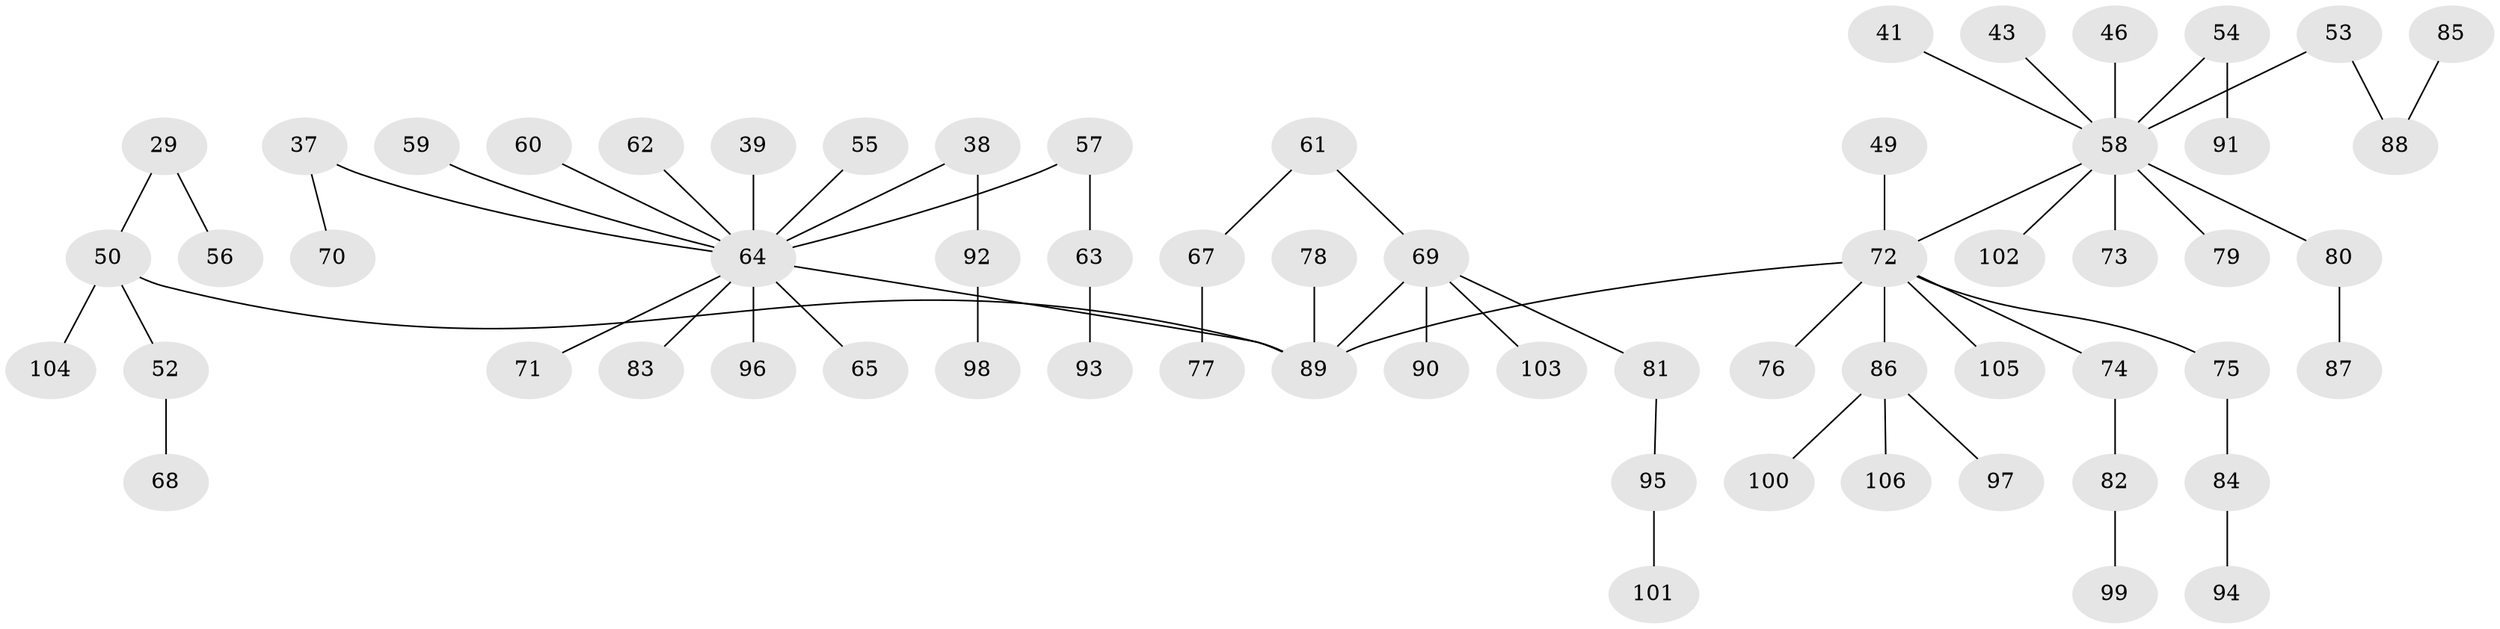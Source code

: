 // original degree distribution, {3: 0.1320754716981132, 6: 0.02830188679245283, 5: 0.018867924528301886, 2: 0.2641509433962264, 4: 0.05660377358490566, 1: 0.49056603773584906, 8: 0.009433962264150943}
// Generated by graph-tools (version 1.1) at 2025/55/03/04/25 21:55:42]
// undirected, 63 vertices, 62 edges
graph export_dot {
graph [start="1"]
  node [color=gray90,style=filled];
  29;
  37;
  38;
  39;
  41;
  43;
  46;
  49;
  50 [super="+15"];
  52 [super="+31"];
  53 [super="+20"];
  54;
  55;
  56;
  57;
  58 [super="+13+19+14+25+28+27+33+34"];
  59;
  60;
  61;
  62;
  63;
  64 [super="+47+36+21"];
  65;
  67;
  68;
  69 [super="+51"];
  70;
  71;
  72 [super="+45+66"];
  73;
  74;
  75;
  76;
  77;
  78;
  79;
  80;
  81;
  82;
  83;
  84;
  85;
  86 [super="+44"];
  87;
  88 [super="+32"];
  89 [super="+4"];
  90;
  91;
  92;
  93;
  94;
  95;
  96;
  97;
  98;
  99;
  100;
  101;
  102;
  103;
  104;
  105;
  106;
  29 -- 56;
  29 -- 50;
  37 -- 70;
  37 -- 64;
  38 -- 92;
  38 -- 64;
  39 -- 64;
  41 -- 58;
  43 -- 58;
  46 -- 58;
  49 -- 72;
  50 -- 104;
  50 -- 89;
  50 -- 52;
  52 -- 68;
  53 -- 58;
  53 -- 88;
  54 -- 91;
  54 -- 58;
  55 -- 64;
  57 -- 63;
  57 -- 64;
  58 -- 102;
  58 -- 79;
  58 -- 73;
  58 -- 72;
  58 -- 80;
  59 -- 64;
  60 -- 64;
  61 -- 67;
  61 -- 69;
  62 -- 64;
  63 -- 93;
  64 -- 65;
  64 -- 71;
  64 -- 89;
  64 -- 96;
  64 -- 83;
  67 -- 77;
  69 -- 81;
  69 -- 103;
  69 -- 89;
  69 -- 90;
  72 -- 75;
  72 -- 105;
  72 -- 86;
  72 -- 74;
  72 -- 89;
  72 -- 76;
  74 -- 82;
  75 -- 84;
  78 -- 89;
  80 -- 87;
  81 -- 95;
  82 -- 99;
  84 -- 94;
  85 -- 88;
  86 -- 97;
  86 -- 106;
  86 -- 100;
  92 -- 98;
  95 -- 101;
}
